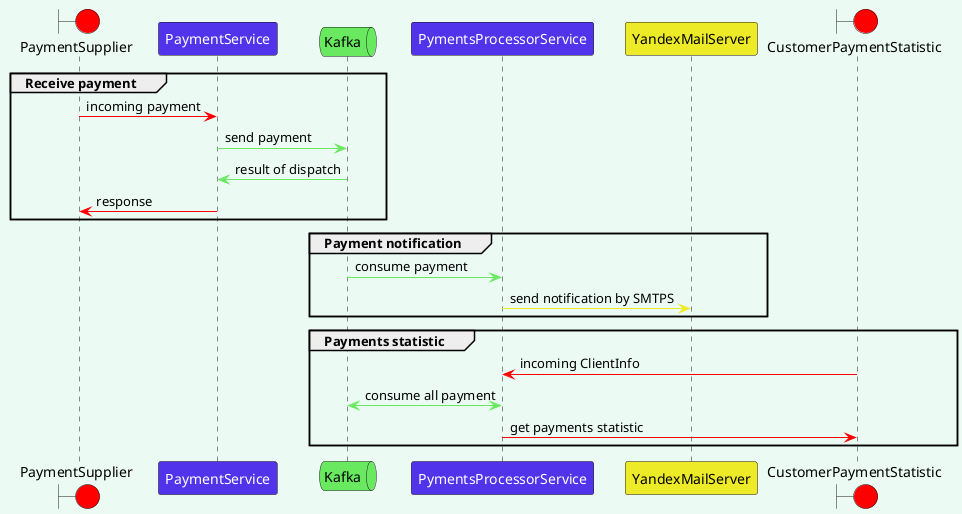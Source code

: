 @startuml
skinparam backgroundColor #ecfaf4
skinparam participantFontColor automatic
boundary PaymentSupplier order 1 #red
boundary CustomerPaymentStatistic order 6 #red
participant "PaymentService" as PS order 2 #5233ec
participant PymentsProcessorService as PPS order 4 #5233ec
participant YandexMailServer as YMS order 5 #edea28
queue Kafka order 3 #68e95f
group Receive payment
  PaymentSupplier -[#red]> PS : incoming payment
  PS -[#68e95f]> Kafka : send payment
  Kafka -[#68e95f]> PS: result of dispatch
  PS -[#red]> PaymentSupplier : response
end
group Payment notification
  Kafka -[#68e95f]> PPS : consume payment
  PPS -[#edea28]> YMS : send notification by SMTPS
end
group Payments statistic
  CustomerPaymentStatistic -[#red]> PPS : incoming ClientInfo
  PPS <-[#68e95f]> Kafka : consume all payment
  PPS -[#red]> CustomerPaymentStatistic : get payments statistic
end
@enduml
